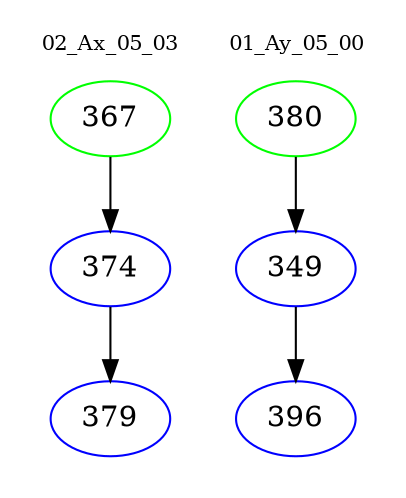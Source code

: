 digraph{
subgraph cluster_0 {
color = white
label = "02_Ax_05_03";
fontsize=10;
T0_367 [label="367", color="green"]
T0_367 -> T0_374 [color="black"]
T0_374 [label="374", color="blue"]
T0_374 -> T0_379 [color="black"]
T0_379 [label="379", color="blue"]
}
subgraph cluster_1 {
color = white
label = "01_Ay_05_00";
fontsize=10;
T1_380 [label="380", color="green"]
T1_380 -> T1_349 [color="black"]
T1_349 [label="349", color="blue"]
T1_349 -> T1_396 [color="black"]
T1_396 [label="396", color="blue"]
}
}

